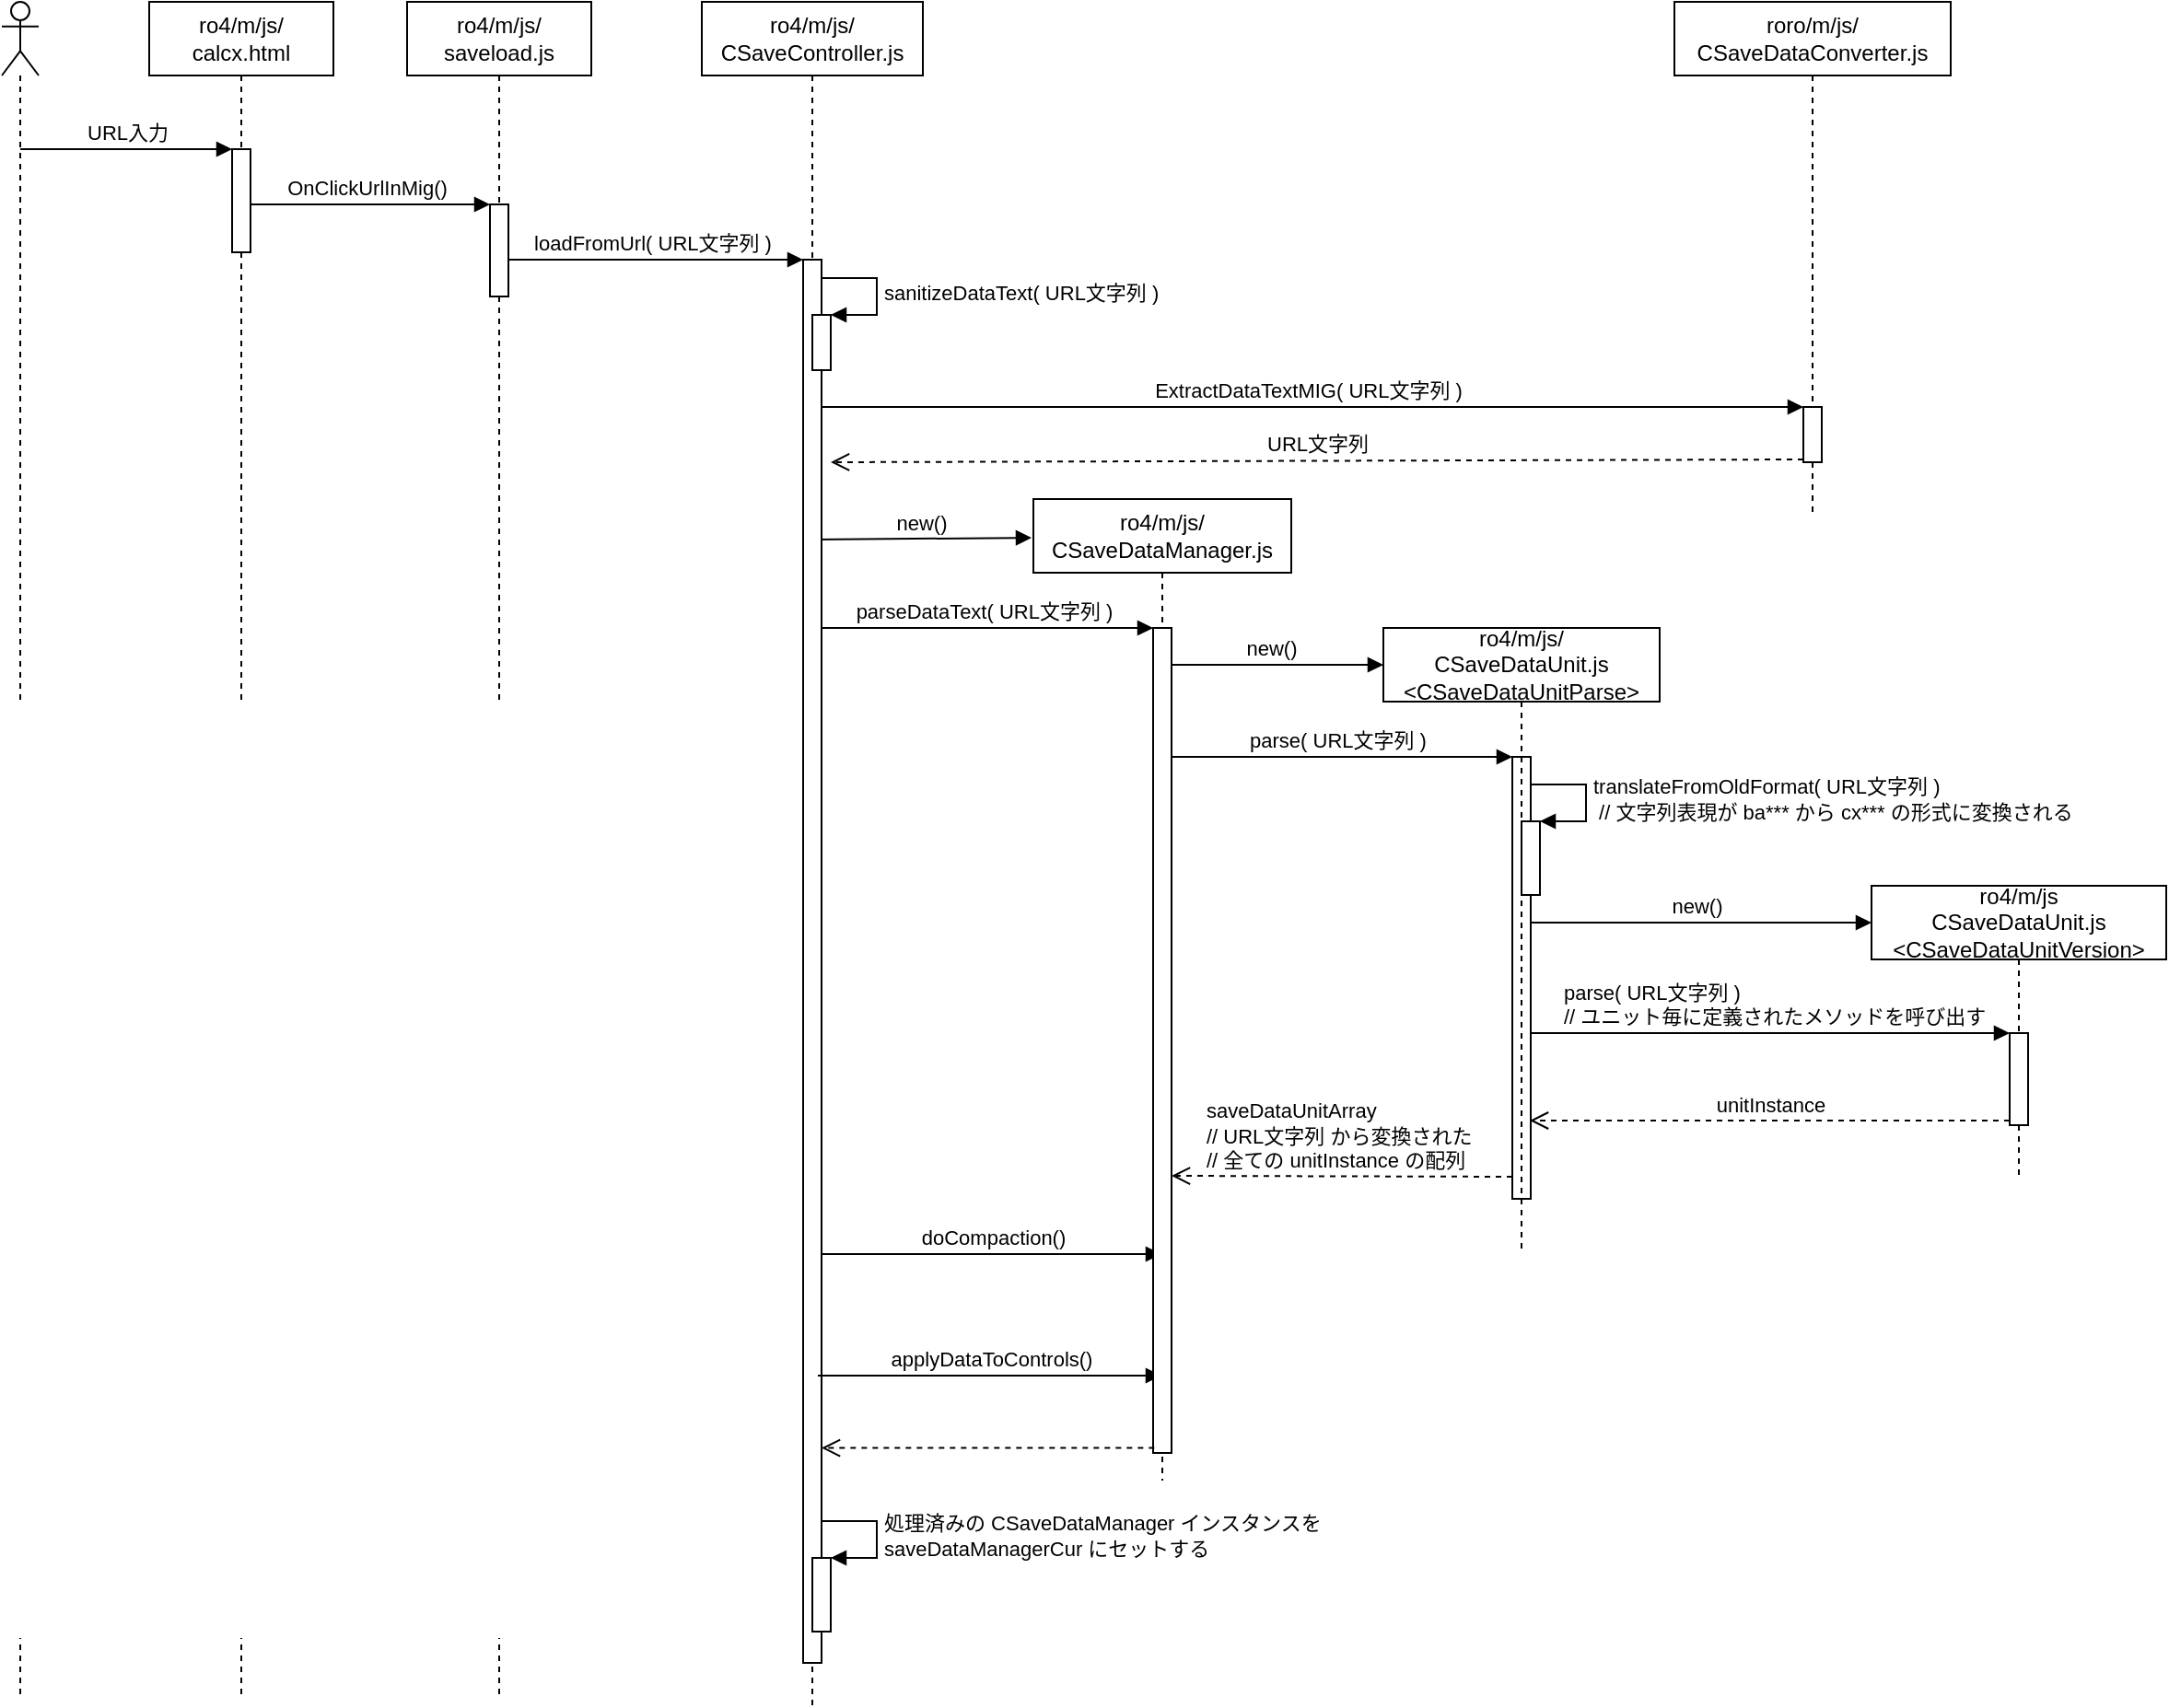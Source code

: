 <mxfile>
    <diagram id="_zu418tIHUh316QJVrEr" name="Page-1">
        <mxGraphModel dx="1185" dy="971" grid="0" gridSize="10" guides="1" tooltips="1" connect="1" arrows="1" fold="1" page="0" pageScale="1" pageWidth="827" pageHeight="1169" math="0" shadow="0">
            <root>
                <mxCell id="0"/>
                <mxCell id="1" parent="0"/>
                <mxCell id="33" value="parse( URL文字列 )" style="html=1;verticalAlign=bottom;endArrow=block;entryX=0;entryY=0;" edge="1" parent="1" target="30">
                    <mxGeometry relative="1" as="geometry">
                        <mxPoint x="660" y="490" as="sourcePoint"/>
                    </mxGeometry>
                </mxCell>
                <mxCell id="26" value="new()" style="html=1;verticalAlign=bottom;endArrow=block;" edge="1" parent="1">
                    <mxGeometry width="80" relative="1" as="geometry">
                        <mxPoint x="470" y="372" as="sourcePoint"/>
                        <mxPoint x="589" y="371" as="targetPoint"/>
                    </mxGeometry>
                </mxCell>
                <mxCell id="23" value="parseDataText( URL文字列 )" style="html=1;verticalAlign=bottom;endArrow=block;entryX=0;entryY=0;" edge="1" target="22" parent="1" source="11">
                    <mxGeometry relative="1" as="geometry">
                        <mxPoint x="795" y="410" as="sourcePoint"/>
                    </mxGeometry>
                </mxCell>
                <mxCell id="19" value="ExtractDataTextMIG( URL文字列 )" style="html=1;verticalAlign=bottom;endArrow=block;entryX=0;entryY=0;" edge="1" target="18" parent="1" source="11">
                    <mxGeometry relative="1" as="geometry">
                        <mxPoint x="550" y="300" as="sourcePoint"/>
                    </mxGeometry>
                </mxCell>
                <mxCell id="13" value="loadFromUrl( URL文字列 )" style="html=1;verticalAlign=bottom;endArrow=block;entryX=0;entryY=0;" edge="1" target="12" parent="1" source="4">
                    <mxGeometry x="0.003" relative="1" as="geometry">
                        <mxPoint x="375" y="220" as="sourcePoint"/>
                        <mxPoint as="offset"/>
                    </mxGeometry>
                </mxCell>
                <mxCell id="9" value="OnClickUrlInMig()" style="html=1;verticalAlign=bottom;endArrow=block;entryX=0;entryY=0;" edge="1" target="8" parent="1" source="2">
                    <mxGeometry relative="1" as="geometry">
                        <mxPoint x="225" y="190" as="sourcePoint"/>
                    </mxGeometry>
                </mxCell>
                <mxCell id="2" value="ro4/m/js/&lt;br&gt;calcx.html" style="shape=umlLifeline;perimeter=lifelinePerimeter;whiteSpace=wrap;html=1;container=1;collapsible=0;recursiveResize=0;outlineConnect=0;" vertex="1" parent="1">
                    <mxGeometry x="110" y="80" width="100" height="922" as="geometry"/>
                </mxCell>
                <mxCell id="5" value="" style="html=1;points=[];perimeter=orthogonalPerimeter;" vertex="1" parent="2">
                    <mxGeometry x="45" y="80" width="10" height="56" as="geometry"/>
                </mxCell>
                <mxCell id="3" value="" style="shape=umlLifeline;participant=umlActor;perimeter=lifelinePerimeter;whiteSpace=wrap;html=1;container=1;collapsible=0;recursiveResize=0;verticalAlign=top;spacingTop=36;outlineConnect=0;" vertex="1" parent="1">
                    <mxGeometry x="30" y="80" width="20" height="921" as="geometry"/>
                </mxCell>
                <mxCell id="4" value="ro4/m/js/&lt;br&gt;saveload.js" style="shape=umlLifeline;perimeter=lifelinePerimeter;whiteSpace=wrap;html=1;container=1;collapsible=0;recursiveResize=0;outlineConnect=0;" vertex="1" parent="1">
                    <mxGeometry x="250" y="80" width="100" height="920" as="geometry"/>
                </mxCell>
                <mxCell id="8" value="" style="html=1;points=[];perimeter=orthogonalPerimeter;" vertex="1" parent="4">
                    <mxGeometry x="45" y="110" width="10" height="50" as="geometry"/>
                </mxCell>
                <mxCell id="6" value="URL入力" style="html=1;verticalAlign=bottom;endArrow=block;entryX=0;entryY=0;" edge="1" target="5" parent="1" source="3">
                    <mxGeometry relative="1" as="geometry">
                        <mxPoint x="85" y="160" as="sourcePoint"/>
                    </mxGeometry>
                </mxCell>
                <mxCell id="11" value="ro4/m/js/&lt;br&gt;CSaveController.js" style="shape=umlLifeline;perimeter=lifelinePerimeter;whiteSpace=wrap;html=1;container=1;collapsible=0;recursiveResize=0;outlineConnect=0;" vertex="1" parent="1">
                    <mxGeometry x="410" y="80" width="120" height="925" as="geometry"/>
                </mxCell>
                <mxCell id="12" value="" style="html=1;points=[];perimeter=orthogonalPerimeter;" vertex="1" parent="11">
                    <mxGeometry x="55" y="140" width="10" height="762" as="geometry"/>
                </mxCell>
                <mxCell id="15" value="" style="html=1;points=[];perimeter=orthogonalPerimeter;" vertex="1" parent="11">
                    <mxGeometry x="60" y="170" width="10" height="30" as="geometry"/>
                </mxCell>
                <mxCell id="16" value="sanitizeDataText( URL文字列 )" style="edgeStyle=orthogonalEdgeStyle;html=1;align=left;spacingLeft=2;endArrow=block;rounded=0;entryX=1;entryY=0;" edge="1" target="15" parent="11">
                    <mxGeometry relative="1" as="geometry">
                        <mxPoint x="65" y="150" as="sourcePoint"/>
                        <Array as="points">
                            <mxPoint x="95" y="150"/>
                        </Array>
                    </mxGeometry>
                </mxCell>
                <mxCell id="44" value="doCompaction()" style="html=1;verticalAlign=bottom;endArrow=block;" edge="1" parent="11">
                    <mxGeometry width="80" relative="1" as="geometry">
                        <mxPoint x="65" y="680" as="sourcePoint"/>
                        <mxPoint x="249.5" y="680.0" as="targetPoint"/>
                    </mxGeometry>
                </mxCell>
                <mxCell id="45" value="applyDataToControls()" style="html=1;verticalAlign=bottom;endArrow=block;" edge="1" parent="11">
                    <mxGeometry width="80" relative="1" as="geometry">
                        <mxPoint x="63" y="746" as="sourcePoint"/>
                        <mxPoint x="249.5" y="746" as="targetPoint"/>
                    </mxGeometry>
                </mxCell>
                <mxCell id="46" value="" style="html=1;points=[];perimeter=orthogonalPerimeter;" vertex="1" parent="11">
                    <mxGeometry x="60" y="845" width="10" height="40" as="geometry"/>
                </mxCell>
                <mxCell id="47" value="処理済みの CSaveDataManager インスタンスを&lt;br&gt;saveDataManagerCur にセットする" style="edgeStyle=orthogonalEdgeStyle;html=1;align=left;spacingLeft=2;endArrow=block;rounded=0;entryX=1;entryY=0;" edge="1" target="46" parent="11">
                    <mxGeometry relative="1" as="geometry">
                        <mxPoint x="65" y="825" as="sourcePoint"/>
                        <Array as="points">
                            <mxPoint x="95" y="825"/>
                        </Array>
                    </mxGeometry>
                </mxCell>
                <mxCell id="17" value="roro/m/js/&lt;br&gt;CSaveDataConverter.js" style="shape=umlLifeline;perimeter=lifelinePerimeter;whiteSpace=wrap;html=1;container=1;collapsible=0;recursiveResize=0;outlineConnect=0;" vertex="1" parent="1">
                    <mxGeometry x="938" y="80" width="150" height="280" as="geometry"/>
                </mxCell>
                <mxCell id="18" value="" style="html=1;points=[];perimeter=orthogonalPerimeter;" vertex="1" parent="17">
                    <mxGeometry x="70" y="220" width="10" height="30" as="geometry"/>
                </mxCell>
                <mxCell id="20" value="URL文字列" style="html=1;verticalAlign=bottom;endArrow=open;dashed=1;endSize=8;exitX=0;exitY=0.95;" edge="1" source="18" parent="1">
                    <mxGeometry relative="1" as="geometry">
                        <mxPoint x="480" y="330" as="targetPoint"/>
                    </mxGeometry>
                </mxCell>
                <mxCell id="21" value="ro4/m/js/&lt;br&gt;CSaveDataManager.js" style="shape=umlLifeline;perimeter=lifelinePerimeter;whiteSpace=wrap;html=1;container=1;collapsible=0;recursiveResize=0;outlineConnect=0;" vertex="1" parent="1">
                    <mxGeometry x="590" y="350" width="140" height="533" as="geometry"/>
                </mxCell>
                <mxCell id="22" value="" style="html=1;points=[];perimeter=orthogonalPerimeter;" vertex="1" parent="21">
                    <mxGeometry x="65" y="70" width="10" height="448" as="geometry"/>
                </mxCell>
                <mxCell id="24" value="" style="html=1;verticalAlign=bottom;endArrow=open;dashed=1;endSize=8;exitX=0.066;exitY=0.994;exitDx=0;exitDy=0;exitPerimeter=0;" edge="1" source="22" parent="1" target="12">
                    <mxGeometry relative="1" as="geometry">
                        <mxPoint x="480" y="729" as="targetPoint"/>
                        <mxPoint x="799.5" y="729" as="sourcePoint"/>
                    </mxGeometry>
                </mxCell>
                <mxCell id="27" value="new()" style="html=1;verticalAlign=bottom;endArrow=block;" edge="1" parent="1">
                    <mxGeometry x="-0.059" width="80" relative="1" as="geometry">
                        <mxPoint x="665" y="440" as="sourcePoint"/>
                        <mxPoint x="780" y="440" as="targetPoint"/>
                        <mxPoint as="offset"/>
                    </mxGeometry>
                </mxCell>
                <mxCell id="28" value="parse( URL文字列 )&lt;br&gt;// ユニット毎に定義されたメソッドを呼び出す" style="html=1;verticalAlign=bottom;endArrow=block;entryX=0;entryY=0;align=left;" edge="1" parent="1" target="36">
                    <mxGeometry x="-0.843" relative="1" as="geometry">
                        <mxPoint x="855" y="640" as="sourcePoint"/>
                        <mxPoint as="offset"/>
                    </mxGeometry>
                </mxCell>
                <mxCell id="29" value="new()" style="html=1;verticalAlign=bottom;endArrow=block;" edge="1" parent="1">
                    <mxGeometry width="80" relative="1" as="geometry">
                        <mxPoint x="855" y="580" as="sourcePoint"/>
                        <mxPoint x="1045" y="580" as="targetPoint"/>
                    </mxGeometry>
                </mxCell>
                <mxCell id="30" value="" style="html=1;points=[];perimeter=orthogonalPerimeter;gradientColor=none;" vertex="1" parent="1">
                    <mxGeometry x="850" y="490" width="10" height="240" as="geometry"/>
                </mxCell>
                <mxCell id="31" value="" style="html=1;points=[];perimeter=orthogonalPerimeter;gradientColor=none;" vertex="1" parent="1">
                    <mxGeometry x="855" y="525" width="10" height="40" as="geometry"/>
                </mxCell>
                <mxCell id="32" value="translateFromOldFormat( URL文字列 )&lt;br&gt;&amp;nbsp;// 文字列表現が ba*** から cx*** の形式に変換される" style="edgeStyle=orthogonalEdgeStyle;html=1;align=left;spacingLeft=2;endArrow=block;rounded=0;entryX=1;entryY=0;" edge="1" parent="1" target="31">
                    <mxGeometry x="0.013" relative="1" as="geometry">
                        <mxPoint x="860" y="505" as="sourcePoint"/>
                        <Array as="points">
                            <mxPoint x="890" y="505"/>
                        </Array>
                        <mxPoint as="offset"/>
                    </mxGeometry>
                </mxCell>
                <mxCell id="34" value="saveDataUnitArray&lt;br&gt;// URL文字列 から変換された&lt;br&gt;// 全ての unitInstance の配列" style="html=1;verticalAlign=bottom;endArrow=open;dashed=1;endSize=8;exitX=0;exitY=0.95;align=left;" edge="1" parent="1" source="30">
                    <mxGeometry x="0.815" relative="1" as="geometry">
                        <mxPoint x="665" y="717.5" as="targetPoint"/>
                        <mxPoint as="offset"/>
                    </mxGeometry>
                </mxCell>
                <mxCell id="35" value="ro4/m/js&lt;br&gt;CSaveDataUnit.js&lt;br&gt;&amp;lt;CSaveDataUnitVersion&amp;gt;" style="shape=umlLifeline;perimeter=lifelinePerimeter;whiteSpace=wrap;html=1;container=1;collapsible=0;recursiveResize=0;outlineConnect=0;gradientColor=none;" vertex="1" parent="1">
                    <mxGeometry x="1045" y="560" width="160" height="160" as="geometry"/>
                </mxCell>
                <mxCell id="36" value="" style="html=1;points=[];perimeter=orthogonalPerimeter;gradientColor=none;" vertex="1" parent="35">
                    <mxGeometry x="75" y="80" width="10" height="50" as="geometry"/>
                </mxCell>
                <mxCell id="37" value="unitInstance" style="html=1;verticalAlign=bottom;endArrow=open;dashed=1;endSize=8;exitX=0;exitY=0.95;" edge="1" parent="1" source="36">
                    <mxGeometry relative="1" as="geometry">
                        <mxPoint x="859.5" y="687.5" as="targetPoint"/>
                    </mxGeometry>
                </mxCell>
                <mxCell id="38" value="ro4/m/js/&lt;br&gt;CSaveDataUnit.js&lt;br&gt;&amp;lt;CSaveDataUnitParse&amp;gt;" style="shape=umlLifeline;perimeter=lifelinePerimeter;whiteSpace=wrap;html=1;container=1;collapsible=0;recursiveResize=0;outlineConnect=0;" vertex="1" parent="1">
                    <mxGeometry x="780" y="420" width="150" height="340" as="geometry"/>
                </mxCell>
                <mxCell id="39" value="parse( dataText )&lt;br&gt;// ユニット毎に定義されたメソッドを呼び出す" style="html=1;verticalAlign=bottom;endArrow=block;entryX=0;entryY=0;align=left;" edge="1" parent="38">
                    <mxGeometry x="-0.843" relative="1" as="geometry">
                        <mxPoint x="70" y="220" as="sourcePoint"/>
                        <mxPoint as="offset"/>
                    </mxGeometry>
                </mxCell>
            </root>
        </mxGraphModel>
    </diagram>
</mxfile>